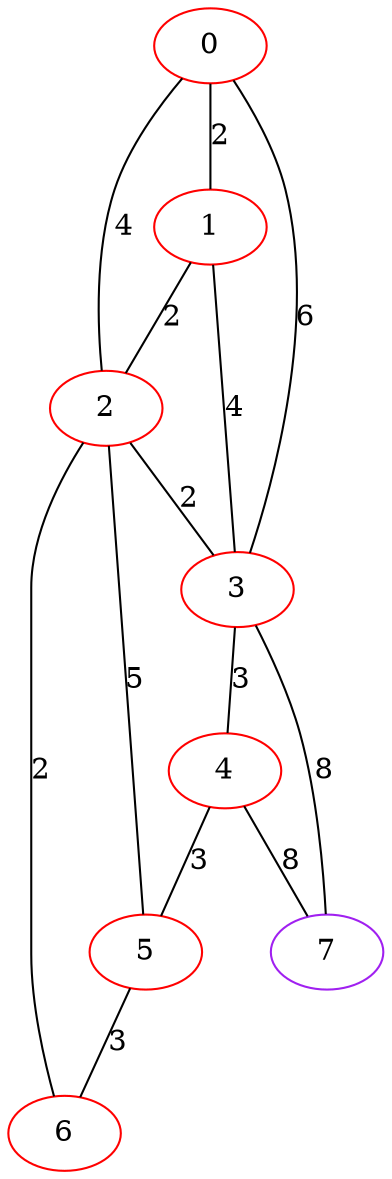 graph "" {
0 [color=red, weight=1];
1 [color=red, weight=1];
2 [color=red, weight=1];
3 [color=red, weight=1];
4 [color=red, weight=1];
5 [color=red, weight=1];
6 [color=red, weight=1];
7 [color=purple, weight=4];
0 -- 1  [key=0, label=2];
0 -- 2  [key=0, label=4];
0 -- 3  [key=0, label=6];
1 -- 2  [key=0, label=2];
1 -- 3  [key=0, label=4];
2 -- 3  [key=0, label=2];
2 -- 5  [key=0, label=5];
2 -- 6  [key=0, label=2];
3 -- 4  [key=0, label=3];
3 -- 7  [key=0, label=8];
4 -- 5  [key=0, label=3];
4 -- 7  [key=0, label=8];
5 -- 6  [key=0, label=3];
}
